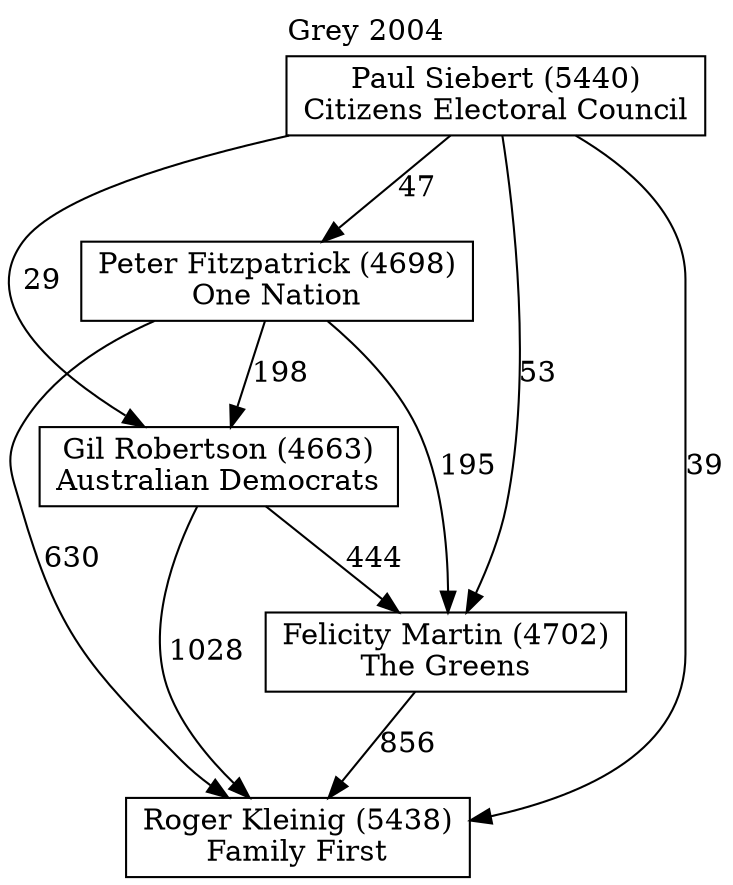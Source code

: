 // House preference flow
digraph "Roger Kleinig (5438)_Grey_2004" {
	graph [label="Grey 2004" labelloc=t mclimit=10]
	node [shape=box]
	"Roger Kleinig (5438)" [label="Roger Kleinig (5438)
Family First"]
	"Felicity Martin (4702)" [label="Felicity Martin (4702)
The Greens"]
	"Gil Robertson (4663)" [label="Gil Robertson (4663)
Australian Democrats"]
	"Peter Fitzpatrick (4698)" [label="Peter Fitzpatrick (4698)
One Nation"]
	"Paul Siebert (5440)" [label="Paul Siebert (5440)
Citizens Electoral Council"]
	"Felicity Martin (4702)" -> "Roger Kleinig (5438)" [label=856]
	"Gil Robertson (4663)" -> "Felicity Martin (4702)" [label=444]
	"Peter Fitzpatrick (4698)" -> "Gil Robertson (4663)" [label=198]
	"Paul Siebert (5440)" -> "Peter Fitzpatrick (4698)" [label=47]
	"Gil Robertson (4663)" -> "Roger Kleinig (5438)" [label=1028]
	"Peter Fitzpatrick (4698)" -> "Roger Kleinig (5438)" [label=630]
	"Paul Siebert (5440)" -> "Roger Kleinig (5438)" [label=39]
	"Paul Siebert (5440)" -> "Gil Robertson (4663)" [label=29]
	"Peter Fitzpatrick (4698)" -> "Felicity Martin (4702)" [label=195]
	"Paul Siebert (5440)" -> "Felicity Martin (4702)" [label=53]
}
